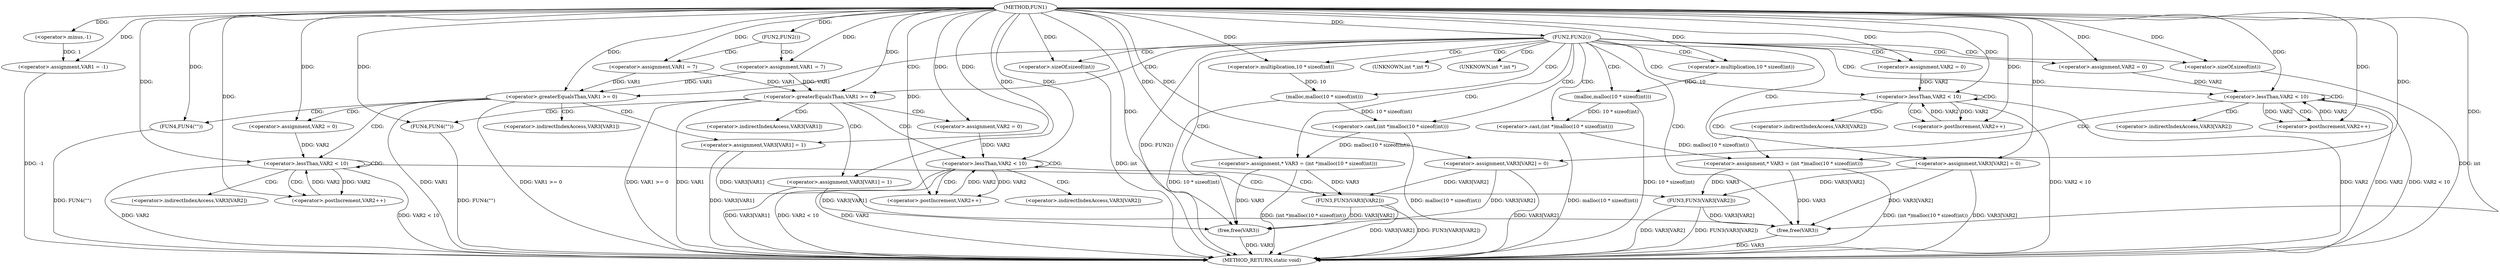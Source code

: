 digraph FUN1 {  
"1000100" [label = "(METHOD,FUN1)" ]
"1000237" [label = "(METHOD_RETURN,static void)" ]
"1000103" [label = "(<operator>.assignment,VAR1 = -1)" ]
"1000105" [label = "(<operator>.minus,-1)" ]
"1000108" [label = "(FUN2,FUN2())" ]
"1000110" [label = "(<operator>.assignment,VAR1 = 7)" ]
"1000115" [label = "(<operator>.assignment,VAR1 = 7)" ]
"1000119" [label = "(FUN2,FUN2())" ]
"1000124" [label = "(<operator>.assignment,* VAR3 = (int *)malloc(10 * sizeof(int)))" ]
"1000126" [label = "(<operator>.cast,(int *)malloc(10 * sizeof(int)))" ]
"1000128" [label = "(malloc,malloc(10 * sizeof(int)))" ]
"1000129" [label = "(<operator>.multiplication,10 * sizeof(int))" ]
"1000131" [label = "(<operator>.sizeOf,sizeof(int))" ]
"1000134" [label = "(<operator>.assignment,VAR2 = 0)" ]
"1000137" [label = "(<operator>.lessThan,VAR2 < 10)" ]
"1000140" [label = "(<operator>.postIncrement,VAR2++)" ]
"1000143" [label = "(<operator>.assignment,VAR3[VAR2] = 0)" ]
"1000149" [label = "(<operator>.greaterEqualsThan,VAR1 >= 0)" ]
"1000153" [label = "(<operator>.assignment,VAR3[VAR1] = 1)" ]
"1000159" [label = "(<operator>.assignment,VAR2 = 0)" ]
"1000162" [label = "(<operator>.lessThan,VAR2 < 10)" ]
"1000165" [label = "(<operator>.postIncrement,VAR2++)" ]
"1000168" [label = "(FUN3,FUN3(VAR3[VAR2]))" ]
"1000174" [label = "(FUN4,FUN4(\"\"))" ]
"1000176" [label = "(free,free(VAR3))" ]
"1000183" [label = "(<operator>.assignment,* VAR3 = (int *)malloc(10 * sizeof(int)))" ]
"1000185" [label = "(<operator>.cast,(int *)malloc(10 * sizeof(int)))" ]
"1000187" [label = "(malloc,malloc(10 * sizeof(int)))" ]
"1000188" [label = "(<operator>.multiplication,10 * sizeof(int))" ]
"1000190" [label = "(<operator>.sizeOf,sizeof(int))" ]
"1000193" [label = "(<operator>.assignment,VAR2 = 0)" ]
"1000196" [label = "(<operator>.lessThan,VAR2 < 10)" ]
"1000199" [label = "(<operator>.postIncrement,VAR2++)" ]
"1000202" [label = "(<operator>.assignment,VAR3[VAR2] = 0)" ]
"1000208" [label = "(<operator>.greaterEqualsThan,VAR1 >= 0)" ]
"1000212" [label = "(<operator>.assignment,VAR3[VAR1] = 1)" ]
"1000218" [label = "(<operator>.assignment,VAR2 = 0)" ]
"1000221" [label = "(<operator>.lessThan,VAR2 < 10)" ]
"1000224" [label = "(<operator>.postIncrement,VAR2++)" ]
"1000227" [label = "(FUN3,FUN3(VAR3[VAR2]))" ]
"1000233" [label = "(FUN4,FUN4(\"\"))" ]
"1000235" [label = "(free,free(VAR3))" ]
"1000127" [label = "(UNKNOWN,int *,int *)" ]
"1000144" [label = "(<operator>.indirectIndexAccess,VAR3[VAR2])" ]
"1000154" [label = "(<operator>.indirectIndexAccess,VAR3[VAR1])" ]
"1000169" [label = "(<operator>.indirectIndexAccess,VAR3[VAR2])" ]
"1000186" [label = "(UNKNOWN,int *,int *)" ]
"1000203" [label = "(<operator>.indirectIndexAccess,VAR3[VAR2])" ]
"1000213" [label = "(<operator>.indirectIndexAccess,VAR3[VAR1])" ]
"1000228" [label = "(<operator>.indirectIndexAccess,VAR3[VAR2])" ]
  "1000185" -> "1000237"  [ label = "DDG: malloc(10 * sizeof(int))"] 
  "1000208" -> "1000237"  [ label = "DDG: VAR1"] 
  "1000183" -> "1000237"  [ label = "DDG: (int *)malloc(10 * sizeof(int))"] 
  "1000103" -> "1000237"  [ label = "DDG: -1"] 
  "1000227" -> "1000237"  [ label = "DDG: VAR3[VAR2]"] 
  "1000131" -> "1000237"  [ label = "DDG: int"] 
  "1000119" -> "1000237"  [ label = "DDG: FUN2()"] 
  "1000187" -> "1000237"  [ label = "DDG: 10 * sizeof(int)"] 
  "1000168" -> "1000237"  [ label = "DDG: FUN3(VAR3[VAR2])"] 
  "1000124" -> "1000237"  [ label = "DDG: (int *)malloc(10 * sizeof(int))"] 
  "1000221" -> "1000237"  [ label = "DDG: VAR2 < 10"] 
  "1000227" -> "1000237"  [ label = "DDG: FUN3(VAR3[VAR2])"] 
  "1000235" -> "1000237"  [ label = "DDG: VAR3"] 
  "1000233" -> "1000237"  [ label = "DDG: FUN4(\"\")"] 
  "1000168" -> "1000237"  [ label = "DDG: VAR3[VAR2]"] 
  "1000128" -> "1000237"  [ label = "DDG: 10 * sizeof(int)"] 
  "1000143" -> "1000237"  [ label = "DDG: VAR3[VAR2]"] 
  "1000190" -> "1000237"  [ label = "DDG: int"] 
  "1000202" -> "1000237"  [ label = "DDG: VAR3[VAR2]"] 
  "1000221" -> "1000237"  [ label = "DDG: VAR2"] 
  "1000208" -> "1000237"  [ label = "DDG: VAR1 >= 0"] 
  "1000149" -> "1000237"  [ label = "DDG: VAR1 >= 0"] 
  "1000153" -> "1000237"  [ label = "DDG: VAR3[VAR1]"] 
  "1000196" -> "1000237"  [ label = "DDG: VAR2"] 
  "1000212" -> "1000237"  [ label = "DDG: VAR3[VAR1]"] 
  "1000176" -> "1000237"  [ label = "DDG: VAR3"] 
  "1000149" -> "1000237"  [ label = "DDG: VAR1"] 
  "1000126" -> "1000237"  [ label = "DDG: malloc(10 * sizeof(int))"] 
  "1000137" -> "1000237"  [ label = "DDG: VAR2"] 
  "1000162" -> "1000237"  [ label = "DDG: VAR2"] 
  "1000196" -> "1000237"  [ label = "DDG: VAR2 < 10"] 
  "1000162" -> "1000237"  [ label = "DDG: VAR2 < 10"] 
  "1000174" -> "1000237"  [ label = "DDG: FUN4(\"\")"] 
  "1000137" -> "1000237"  [ label = "DDG: VAR2 < 10"] 
  "1000105" -> "1000103"  [ label = "DDG: 1"] 
  "1000100" -> "1000103"  [ label = "DDG: "] 
  "1000100" -> "1000105"  [ label = "DDG: "] 
  "1000100" -> "1000108"  [ label = "DDG: "] 
  "1000100" -> "1000110"  [ label = "DDG: "] 
  "1000100" -> "1000115"  [ label = "DDG: "] 
  "1000100" -> "1000119"  [ label = "DDG: "] 
  "1000126" -> "1000124"  [ label = "DDG: malloc(10 * sizeof(int))"] 
  "1000100" -> "1000124"  [ label = "DDG: "] 
  "1000128" -> "1000126"  [ label = "DDG: 10 * sizeof(int)"] 
  "1000129" -> "1000128"  [ label = "DDG: 10"] 
  "1000100" -> "1000129"  [ label = "DDG: "] 
  "1000100" -> "1000131"  [ label = "DDG: "] 
  "1000100" -> "1000134"  [ label = "DDG: "] 
  "1000140" -> "1000137"  [ label = "DDG: VAR2"] 
  "1000134" -> "1000137"  [ label = "DDG: VAR2"] 
  "1000100" -> "1000137"  [ label = "DDG: "] 
  "1000137" -> "1000140"  [ label = "DDG: VAR2"] 
  "1000100" -> "1000140"  [ label = "DDG: "] 
  "1000100" -> "1000143"  [ label = "DDG: "] 
  "1000110" -> "1000149"  [ label = "DDG: VAR1"] 
  "1000115" -> "1000149"  [ label = "DDG: VAR1"] 
  "1000100" -> "1000149"  [ label = "DDG: "] 
  "1000100" -> "1000153"  [ label = "DDG: "] 
  "1000100" -> "1000159"  [ label = "DDG: "] 
  "1000159" -> "1000162"  [ label = "DDG: VAR2"] 
  "1000165" -> "1000162"  [ label = "DDG: VAR2"] 
  "1000100" -> "1000162"  [ label = "DDG: "] 
  "1000162" -> "1000165"  [ label = "DDG: VAR2"] 
  "1000100" -> "1000165"  [ label = "DDG: "] 
  "1000124" -> "1000168"  [ label = "DDG: VAR3"] 
  "1000143" -> "1000168"  [ label = "DDG: VAR3[VAR2]"] 
  "1000100" -> "1000174"  [ label = "DDG: "] 
  "1000124" -> "1000176"  [ label = "DDG: VAR3"] 
  "1000168" -> "1000176"  [ label = "DDG: VAR3[VAR2]"] 
  "1000143" -> "1000176"  [ label = "DDG: VAR3[VAR2]"] 
  "1000153" -> "1000176"  [ label = "DDG: VAR3[VAR1]"] 
  "1000100" -> "1000176"  [ label = "DDG: "] 
  "1000185" -> "1000183"  [ label = "DDG: malloc(10 * sizeof(int))"] 
  "1000100" -> "1000183"  [ label = "DDG: "] 
  "1000187" -> "1000185"  [ label = "DDG: 10 * sizeof(int)"] 
  "1000188" -> "1000187"  [ label = "DDG: 10"] 
  "1000100" -> "1000188"  [ label = "DDG: "] 
  "1000100" -> "1000190"  [ label = "DDG: "] 
  "1000100" -> "1000193"  [ label = "DDG: "] 
  "1000193" -> "1000196"  [ label = "DDG: VAR2"] 
  "1000199" -> "1000196"  [ label = "DDG: VAR2"] 
  "1000100" -> "1000196"  [ label = "DDG: "] 
  "1000196" -> "1000199"  [ label = "DDG: VAR2"] 
  "1000100" -> "1000199"  [ label = "DDG: "] 
  "1000100" -> "1000202"  [ label = "DDG: "] 
  "1000110" -> "1000208"  [ label = "DDG: VAR1"] 
  "1000115" -> "1000208"  [ label = "DDG: VAR1"] 
  "1000100" -> "1000208"  [ label = "DDG: "] 
  "1000100" -> "1000212"  [ label = "DDG: "] 
  "1000100" -> "1000218"  [ label = "DDG: "] 
  "1000224" -> "1000221"  [ label = "DDG: VAR2"] 
  "1000218" -> "1000221"  [ label = "DDG: VAR2"] 
  "1000100" -> "1000221"  [ label = "DDG: "] 
  "1000221" -> "1000224"  [ label = "DDG: VAR2"] 
  "1000100" -> "1000224"  [ label = "DDG: "] 
  "1000183" -> "1000227"  [ label = "DDG: VAR3"] 
  "1000202" -> "1000227"  [ label = "DDG: VAR3[VAR2]"] 
  "1000100" -> "1000233"  [ label = "DDG: "] 
  "1000227" -> "1000235"  [ label = "DDG: VAR3[VAR2]"] 
  "1000183" -> "1000235"  [ label = "DDG: VAR3"] 
  "1000202" -> "1000235"  [ label = "DDG: VAR3[VAR2]"] 
  "1000212" -> "1000235"  [ label = "DDG: VAR3[VAR1]"] 
  "1000100" -> "1000235"  [ label = "DDG: "] 
  "1000108" -> "1000110"  [ label = "CDG: "] 
  "1000108" -> "1000115"  [ label = "CDG: "] 
  "1000119" -> "1000127"  [ label = "CDG: "] 
  "1000119" -> "1000128"  [ label = "CDG: "] 
  "1000119" -> "1000208"  [ label = "CDG: "] 
  "1000119" -> "1000183"  [ label = "CDG: "] 
  "1000119" -> "1000149"  [ label = "CDG: "] 
  "1000119" -> "1000188"  [ label = "CDG: "] 
  "1000119" -> "1000235"  [ label = "CDG: "] 
  "1000119" -> "1000190"  [ label = "CDG: "] 
  "1000119" -> "1000126"  [ label = "CDG: "] 
  "1000119" -> "1000176"  [ label = "CDG: "] 
  "1000119" -> "1000187"  [ label = "CDG: "] 
  "1000119" -> "1000185"  [ label = "CDG: "] 
  "1000119" -> "1000186"  [ label = "CDG: "] 
  "1000119" -> "1000196"  [ label = "CDG: "] 
  "1000119" -> "1000131"  [ label = "CDG: "] 
  "1000119" -> "1000137"  [ label = "CDG: "] 
  "1000119" -> "1000129"  [ label = "CDG: "] 
  "1000119" -> "1000124"  [ label = "CDG: "] 
  "1000119" -> "1000193"  [ label = "CDG: "] 
  "1000119" -> "1000134"  [ label = "CDG: "] 
  "1000137" -> "1000144"  [ label = "CDG: "] 
  "1000137" -> "1000143"  [ label = "CDG: "] 
  "1000137" -> "1000137"  [ label = "CDG: "] 
  "1000137" -> "1000140"  [ label = "CDG: "] 
  "1000149" -> "1000174"  [ label = "CDG: "] 
  "1000149" -> "1000154"  [ label = "CDG: "] 
  "1000149" -> "1000153"  [ label = "CDG: "] 
  "1000149" -> "1000159"  [ label = "CDG: "] 
  "1000149" -> "1000162"  [ label = "CDG: "] 
  "1000162" -> "1000165"  [ label = "CDG: "] 
  "1000162" -> "1000169"  [ label = "CDG: "] 
  "1000162" -> "1000168"  [ label = "CDG: "] 
  "1000162" -> "1000162"  [ label = "CDG: "] 
  "1000196" -> "1000199"  [ label = "CDG: "] 
  "1000196" -> "1000196"  [ label = "CDG: "] 
  "1000196" -> "1000203"  [ label = "CDG: "] 
  "1000196" -> "1000202"  [ label = "CDG: "] 
  "1000208" -> "1000221"  [ label = "CDG: "] 
  "1000208" -> "1000233"  [ label = "CDG: "] 
  "1000208" -> "1000213"  [ label = "CDG: "] 
  "1000208" -> "1000212"  [ label = "CDG: "] 
  "1000208" -> "1000218"  [ label = "CDG: "] 
  "1000221" -> "1000221"  [ label = "CDG: "] 
  "1000221" -> "1000227"  [ label = "CDG: "] 
  "1000221" -> "1000224"  [ label = "CDG: "] 
  "1000221" -> "1000228"  [ label = "CDG: "] 
}
